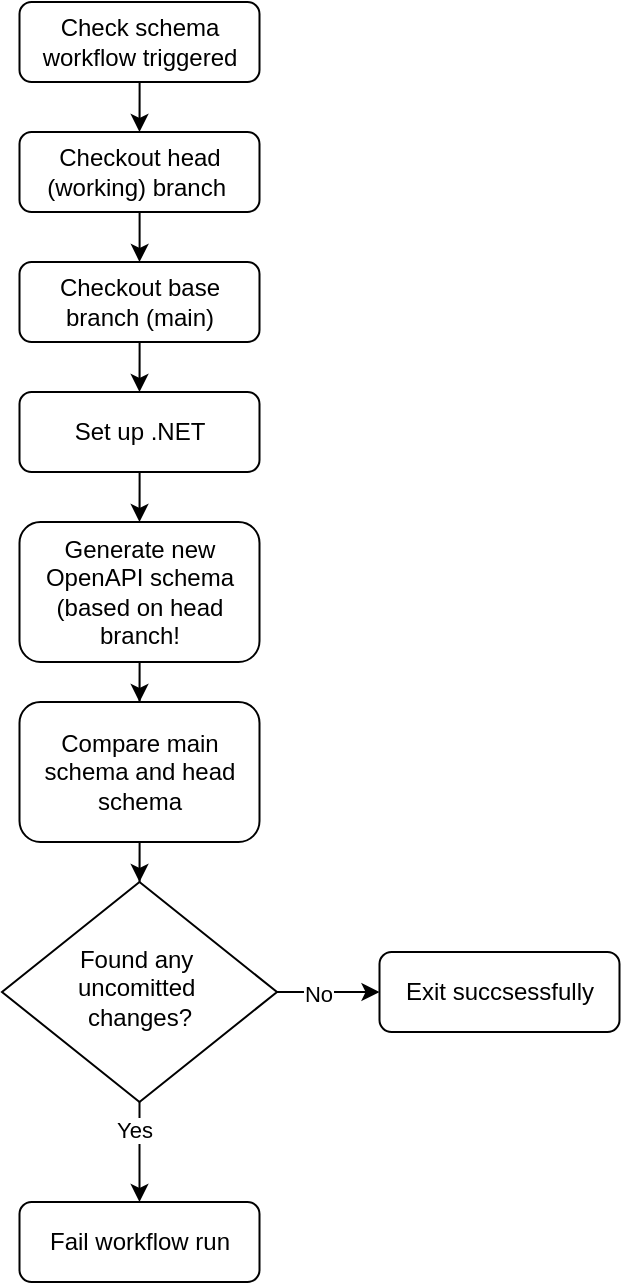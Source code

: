 ﻿<mxfile version="27.0.5">
  <diagram id="C5RBs43oDa-KdzZeNtuy" name="Page-1">
    <mxGraphModel dx="1291" dy="835" grid="1" gridSize="10" guides="1" tooltips="1" connect="1" arrows="1" fold="1" page="1" pageScale="1" pageWidth="827" pageHeight="1169" math="0" shadow="0">
      <root>
        <mxCell id="WIyWlLk6GJQsqaUBKTNV-0" />
        <mxCell id="WIyWlLk6GJQsqaUBKTNV-1" parent="WIyWlLk6GJQsqaUBKTNV-0" />
        <mxCell id="XXpuAERPKzGZMFYxDFX5-1" style="edgeStyle=orthogonalEdgeStyle;rounded=0;orthogonalLoop=1;jettySize=auto;html=1;entryX=0.5;entryY=0;entryDx=0;entryDy=0;" edge="1" parent="WIyWlLk6GJQsqaUBKTNV-1" source="WIyWlLk6GJQsqaUBKTNV-3" target="WIyWlLk6GJQsqaUBKTNV-7">
          <mxGeometry relative="1" as="geometry" />
        </mxCell>
        <mxCell id="WIyWlLk6GJQsqaUBKTNV-3" value="Check schema workflow triggered" style="rounded=1;whiteSpace=wrap;html=1;fontSize=12;glass=0;strokeWidth=1;shadow=0;" parent="WIyWlLk6GJQsqaUBKTNV-1" vertex="1">
          <mxGeometry x="38.75" y="40" width="120" height="40" as="geometry" />
        </mxCell>
        <mxCell id="XXpuAERPKzGZMFYxDFX5-2" style="edgeStyle=orthogonalEdgeStyle;rounded=0;orthogonalLoop=1;jettySize=auto;html=1;" edge="1" parent="WIyWlLk6GJQsqaUBKTNV-1" source="WIyWlLk6GJQsqaUBKTNV-7">
          <mxGeometry relative="1" as="geometry">
            <mxPoint x="98.75" y="170" as="targetPoint" />
          </mxGeometry>
        </mxCell>
        <mxCell id="WIyWlLk6GJQsqaUBKTNV-7" value="Checkout head (working) branch&amp;nbsp;" style="rounded=1;whiteSpace=wrap;html=1;fontSize=12;glass=0;strokeWidth=1;shadow=0;" parent="WIyWlLk6GJQsqaUBKTNV-1" vertex="1">
          <mxGeometry x="38.75" y="105" width="120" height="40" as="geometry" />
        </mxCell>
        <mxCell id="XXpuAERPKzGZMFYxDFX5-5" style="edgeStyle=orthogonalEdgeStyle;rounded=0;orthogonalLoop=1;jettySize=auto;html=1;entryX=0.5;entryY=0;entryDx=0;entryDy=0;" edge="1" parent="WIyWlLk6GJQsqaUBKTNV-1" source="XXpuAERPKzGZMFYxDFX5-3" target="XXpuAERPKzGZMFYxDFX5-4">
          <mxGeometry relative="1" as="geometry" />
        </mxCell>
        <mxCell id="XXpuAERPKzGZMFYxDFX5-3" value="Checkout base branch (main)" style="rounded=1;whiteSpace=wrap;html=1;fontSize=12;glass=0;strokeWidth=1;shadow=0;" vertex="1" parent="WIyWlLk6GJQsqaUBKTNV-1">
          <mxGeometry x="38.75" y="170" width="120" height="40" as="geometry" />
        </mxCell>
        <mxCell id="XXpuAERPKzGZMFYxDFX5-8" style="edgeStyle=orthogonalEdgeStyle;rounded=0;orthogonalLoop=1;jettySize=auto;html=1;entryX=0.5;entryY=0;entryDx=0;entryDy=0;" edge="1" parent="WIyWlLk6GJQsqaUBKTNV-1" source="XXpuAERPKzGZMFYxDFX5-4" target="XXpuAERPKzGZMFYxDFX5-7">
          <mxGeometry relative="1" as="geometry" />
        </mxCell>
        <mxCell id="XXpuAERPKzGZMFYxDFX5-4" value="Set up .NET" style="rounded=1;whiteSpace=wrap;html=1;fontSize=12;glass=0;strokeWidth=1;shadow=0;" vertex="1" parent="WIyWlLk6GJQsqaUBKTNV-1">
          <mxGeometry x="38.75" y="235" width="120" height="40" as="geometry" />
        </mxCell>
        <mxCell id="XXpuAERPKzGZMFYxDFX5-22" style="edgeStyle=orthogonalEdgeStyle;rounded=0;orthogonalLoop=1;jettySize=auto;html=1;entryX=0.5;entryY=0;entryDx=0;entryDy=0;" edge="1" parent="WIyWlLk6GJQsqaUBKTNV-1" source="XXpuAERPKzGZMFYxDFX5-7" target="XXpuAERPKzGZMFYxDFX5-21">
          <mxGeometry relative="1" as="geometry" />
        </mxCell>
        <mxCell id="XXpuAERPKzGZMFYxDFX5-7" value="Generate new OpenAPI schema (based on head branch!" style="rounded=1;whiteSpace=wrap;html=1;fontSize=12;glass=0;strokeWidth=1;shadow=0;" vertex="1" parent="WIyWlLk6GJQsqaUBKTNV-1">
          <mxGeometry x="38.75" y="300" width="120" height="70" as="geometry" />
        </mxCell>
        <mxCell id="XXpuAERPKzGZMFYxDFX5-15" style="edgeStyle=orthogonalEdgeStyle;rounded=0;orthogonalLoop=1;jettySize=auto;html=1;exitX=1;exitY=0.5;exitDx=0;exitDy=0;entryX=0;entryY=0.5;entryDx=0;entryDy=0;" edge="1" parent="WIyWlLk6GJQsqaUBKTNV-1" source="XXpuAERPKzGZMFYxDFX5-9" target="XXpuAERPKzGZMFYxDFX5-13">
          <mxGeometry relative="1" as="geometry" />
        </mxCell>
        <mxCell id="XXpuAERPKzGZMFYxDFX5-16" value="No" style="edgeLabel;html=1;align=center;verticalAlign=middle;resizable=0;points=[];" vertex="1" connectable="0" parent="XXpuAERPKzGZMFYxDFX5-15">
          <mxGeometry x="-0.225" y="-1" relative="1" as="geometry">
            <mxPoint as="offset" />
          </mxGeometry>
        </mxCell>
        <mxCell id="XXpuAERPKzGZMFYxDFX5-19" style="edgeStyle=orthogonalEdgeStyle;rounded=0;orthogonalLoop=1;jettySize=auto;html=1;entryX=0.5;entryY=0;entryDx=0;entryDy=0;" edge="1" parent="WIyWlLk6GJQsqaUBKTNV-1" source="XXpuAERPKzGZMFYxDFX5-9" target="XXpuAERPKzGZMFYxDFX5-18">
          <mxGeometry relative="1" as="geometry" />
        </mxCell>
        <mxCell id="XXpuAERPKzGZMFYxDFX5-20" value="Yes" style="edgeLabel;html=1;align=center;verticalAlign=middle;resizable=0;points=[];" vertex="1" connectable="0" parent="XXpuAERPKzGZMFYxDFX5-19">
          <mxGeometry x="-0.439" y="-3" relative="1" as="geometry">
            <mxPoint as="offset" />
          </mxGeometry>
        </mxCell>
        <mxCell id="XXpuAERPKzGZMFYxDFX5-9" value="Found any&amp;nbsp;&lt;div&gt;uncomitted&amp;nbsp;&lt;/div&gt;&lt;div&gt;changes?&lt;/div&gt;" style="rhombus;whiteSpace=wrap;html=1;shadow=0;fontFamily=Helvetica;fontSize=12;align=center;strokeWidth=1;spacing=6;spacingTop=-4;" vertex="1" parent="WIyWlLk6GJQsqaUBKTNV-1">
          <mxGeometry x="30" y="480" width="137.5" height="110" as="geometry" />
        </mxCell>
        <mxCell id="XXpuAERPKzGZMFYxDFX5-13" value="Exit succsessfully" style="rounded=1;whiteSpace=wrap;html=1;fontSize=12;glass=0;strokeWidth=1;shadow=0;" vertex="1" parent="WIyWlLk6GJQsqaUBKTNV-1">
          <mxGeometry x="218.75" y="515" width="120" height="40" as="geometry" />
        </mxCell>
        <mxCell id="XXpuAERPKzGZMFYxDFX5-18" value="Fail workflow run" style="rounded=1;whiteSpace=wrap;html=1;fontSize=12;glass=0;strokeWidth=1;shadow=0;" vertex="1" parent="WIyWlLk6GJQsqaUBKTNV-1">
          <mxGeometry x="38.75" y="640" width="120" height="40" as="geometry" />
        </mxCell>
        <mxCell id="XXpuAERPKzGZMFYxDFX5-23" style="edgeStyle=orthogonalEdgeStyle;rounded=0;orthogonalLoop=1;jettySize=auto;html=1;entryX=0.5;entryY=0;entryDx=0;entryDy=0;" edge="1" parent="WIyWlLk6GJQsqaUBKTNV-1" source="XXpuAERPKzGZMFYxDFX5-21" target="XXpuAERPKzGZMFYxDFX5-9">
          <mxGeometry relative="1" as="geometry" />
        </mxCell>
        <mxCell id="XXpuAERPKzGZMFYxDFX5-21" value="Compare main schema and head schema" style="rounded=1;whiteSpace=wrap;html=1;fontSize=12;glass=0;strokeWidth=1;shadow=0;" vertex="1" parent="WIyWlLk6GJQsqaUBKTNV-1">
          <mxGeometry x="38.75" y="390" width="120" height="70" as="geometry" />
        </mxCell>
      </root>
    </mxGraphModel>
  </diagram>
</mxfile>
